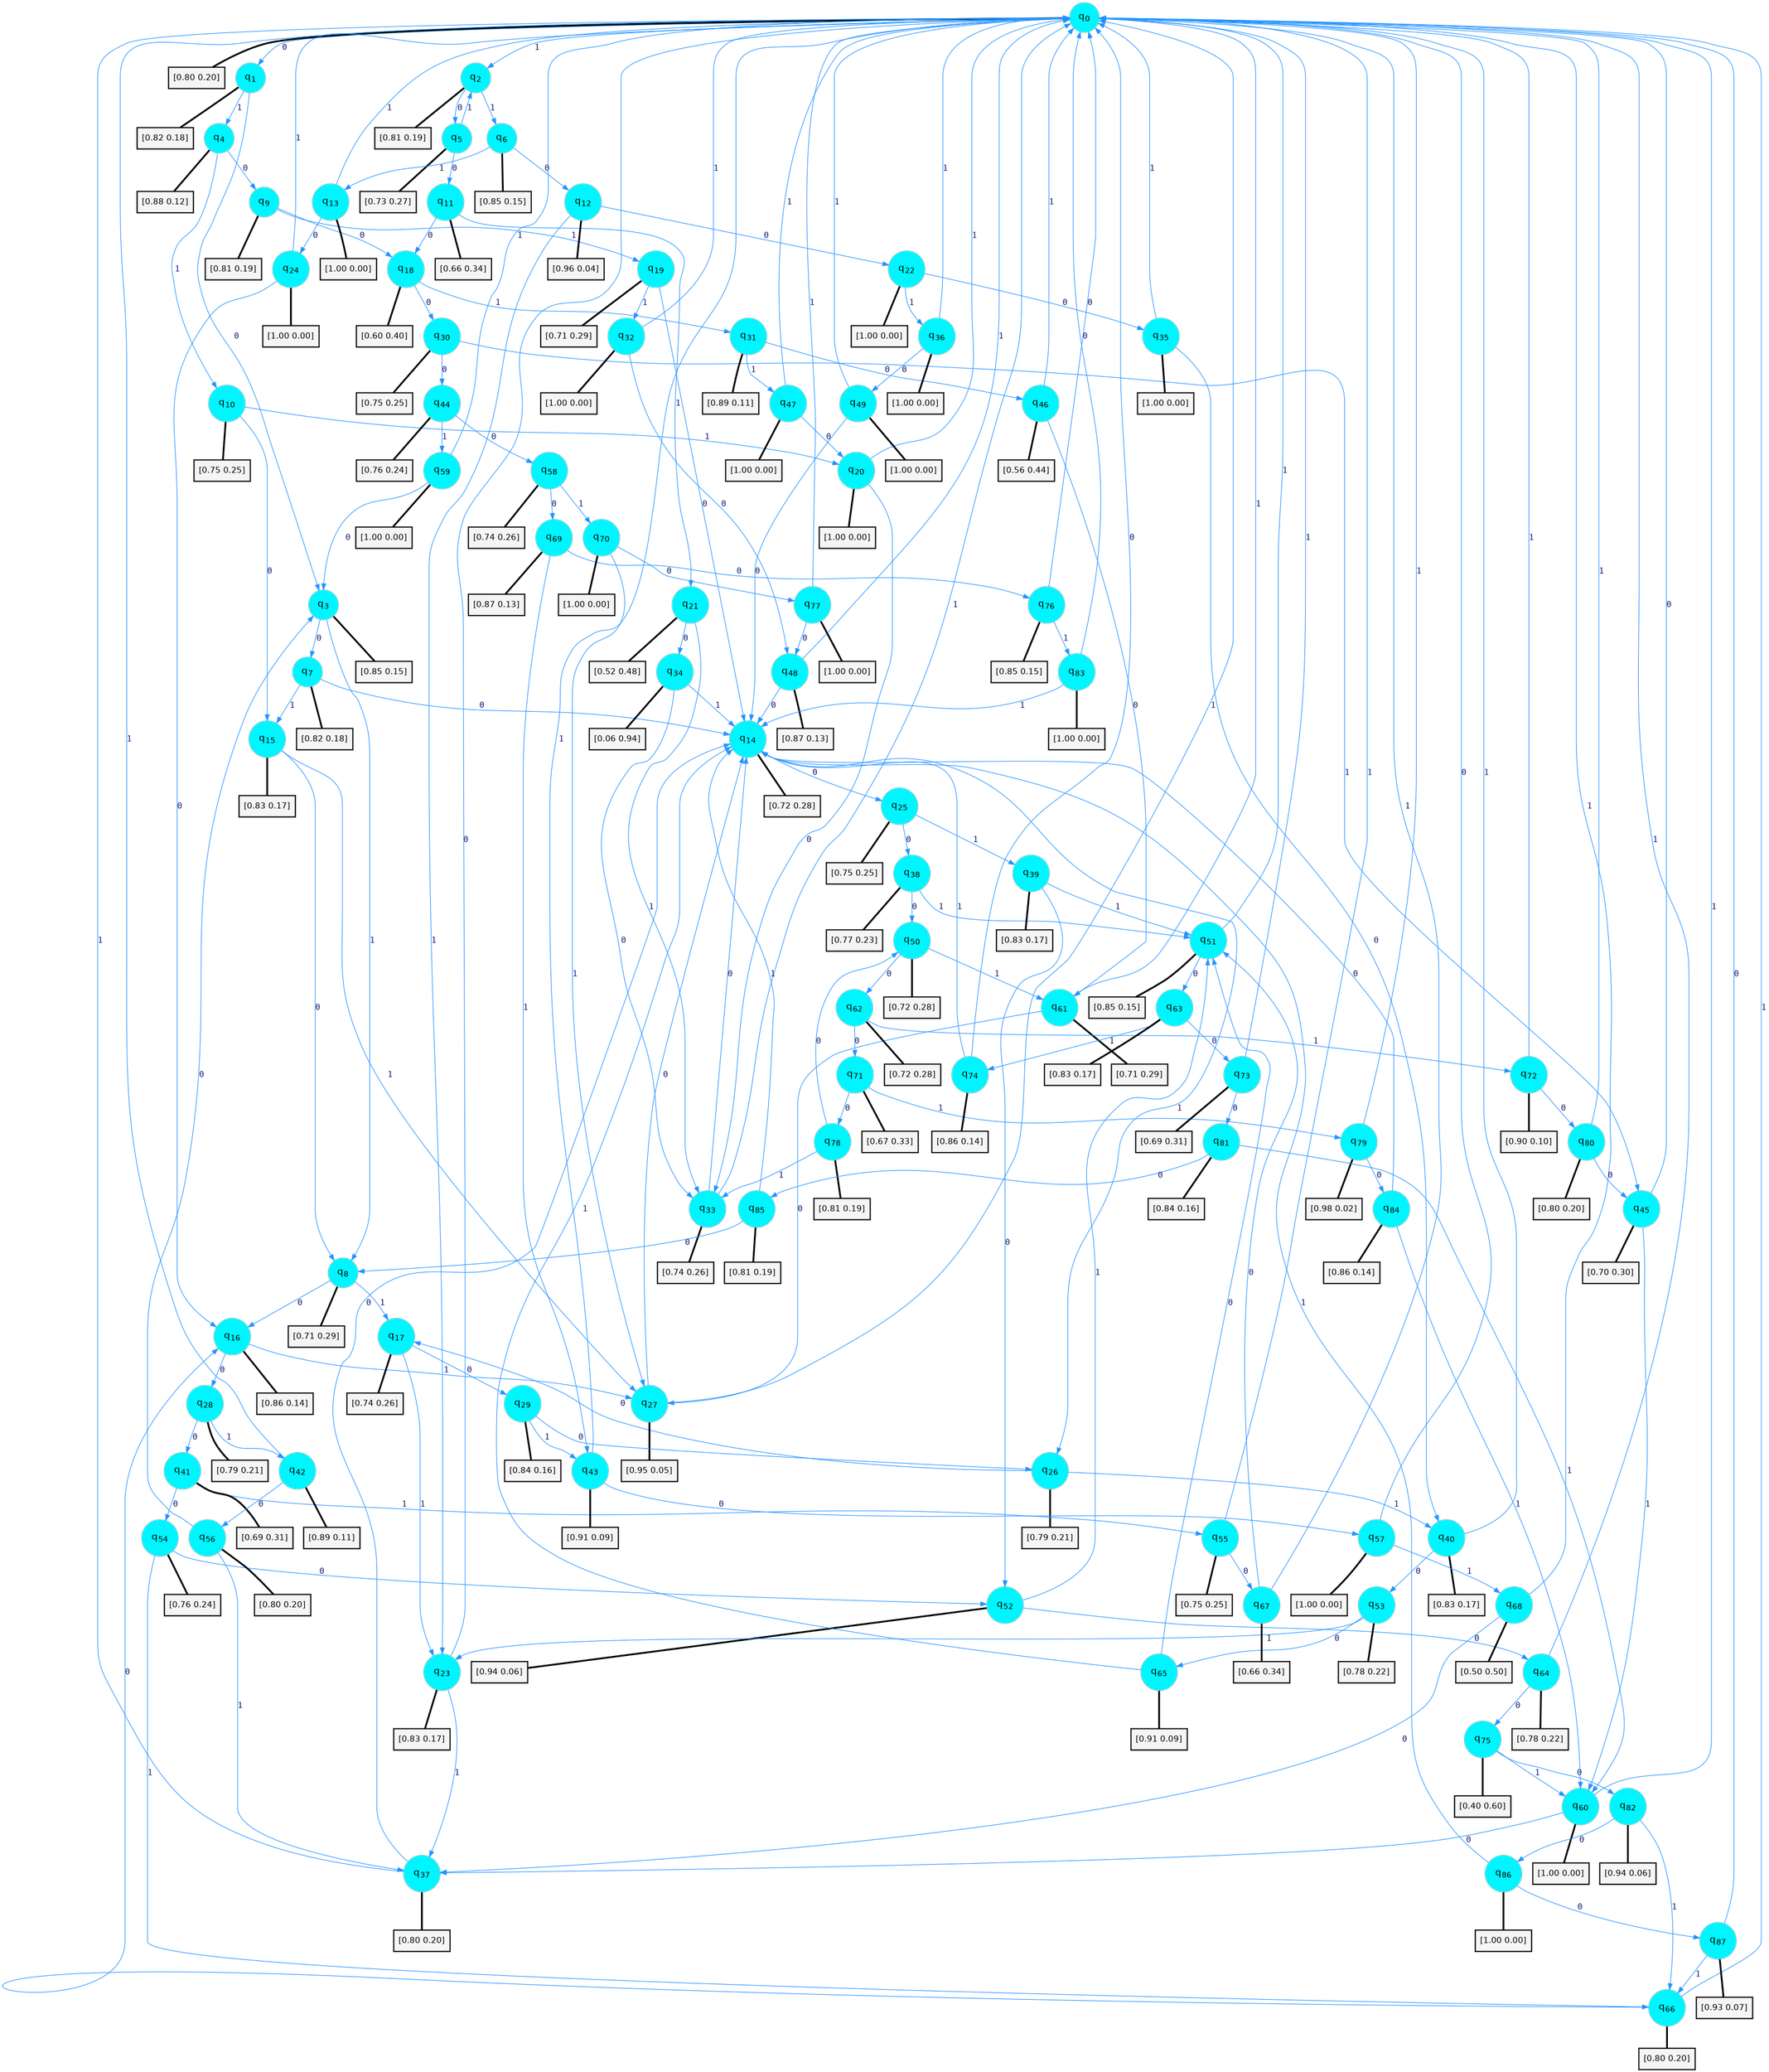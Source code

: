 digraph G {
graph [
bgcolor=transparent, dpi=300, rankdir=TD, size="40,25"];
node [
color=gray, fillcolor=turquoise1, fontcolor=black, fontname=Helvetica, fontsize=16, fontweight=bold, shape=circle, style=filled];
edge [
arrowsize=1, color=dodgerblue1, fontcolor=midnightblue, fontname=courier, fontweight=bold, penwidth=1, style=solid, weight=20];
0[label=<q<SUB>0</SUB>>];
1[label=<q<SUB>1</SUB>>];
2[label=<q<SUB>2</SUB>>];
3[label=<q<SUB>3</SUB>>];
4[label=<q<SUB>4</SUB>>];
5[label=<q<SUB>5</SUB>>];
6[label=<q<SUB>6</SUB>>];
7[label=<q<SUB>7</SUB>>];
8[label=<q<SUB>8</SUB>>];
9[label=<q<SUB>9</SUB>>];
10[label=<q<SUB>10</SUB>>];
11[label=<q<SUB>11</SUB>>];
12[label=<q<SUB>12</SUB>>];
13[label=<q<SUB>13</SUB>>];
14[label=<q<SUB>14</SUB>>];
15[label=<q<SUB>15</SUB>>];
16[label=<q<SUB>16</SUB>>];
17[label=<q<SUB>17</SUB>>];
18[label=<q<SUB>18</SUB>>];
19[label=<q<SUB>19</SUB>>];
20[label=<q<SUB>20</SUB>>];
21[label=<q<SUB>21</SUB>>];
22[label=<q<SUB>22</SUB>>];
23[label=<q<SUB>23</SUB>>];
24[label=<q<SUB>24</SUB>>];
25[label=<q<SUB>25</SUB>>];
26[label=<q<SUB>26</SUB>>];
27[label=<q<SUB>27</SUB>>];
28[label=<q<SUB>28</SUB>>];
29[label=<q<SUB>29</SUB>>];
30[label=<q<SUB>30</SUB>>];
31[label=<q<SUB>31</SUB>>];
32[label=<q<SUB>32</SUB>>];
33[label=<q<SUB>33</SUB>>];
34[label=<q<SUB>34</SUB>>];
35[label=<q<SUB>35</SUB>>];
36[label=<q<SUB>36</SUB>>];
37[label=<q<SUB>37</SUB>>];
38[label=<q<SUB>38</SUB>>];
39[label=<q<SUB>39</SUB>>];
40[label=<q<SUB>40</SUB>>];
41[label=<q<SUB>41</SUB>>];
42[label=<q<SUB>42</SUB>>];
43[label=<q<SUB>43</SUB>>];
44[label=<q<SUB>44</SUB>>];
45[label=<q<SUB>45</SUB>>];
46[label=<q<SUB>46</SUB>>];
47[label=<q<SUB>47</SUB>>];
48[label=<q<SUB>48</SUB>>];
49[label=<q<SUB>49</SUB>>];
50[label=<q<SUB>50</SUB>>];
51[label=<q<SUB>51</SUB>>];
52[label=<q<SUB>52</SUB>>];
53[label=<q<SUB>53</SUB>>];
54[label=<q<SUB>54</SUB>>];
55[label=<q<SUB>55</SUB>>];
56[label=<q<SUB>56</SUB>>];
57[label=<q<SUB>57</SUB>>];
58[label=<q<SUB>58</SUB>>];
59[label=<q<SUB>59</SUB>>];
60[label=<q<SUB>60</SUB>>];
61[label=<q<SUB>61</SUB>>];
62[label=<q<SUB>62</SUB>>];
63[label=<q<SUB>63</SUB>>];
64[label=<q<SUB>64</SUB>>];
65[label=<q<SUB>65</SUB>>];
66[label=<q<SUB>66</SUB>>];
67[label=<q<SUB>67</SUB>>];
68[label=<q<SUB>68</SUB>>];
69[label=<q<SUB>69</SUB>>];
70[label=<q<SUB>70</SUB>>];
71[label=<q<SUB>71</SUB>>];
72[label=<q<SUB>72</SUB>>];
73[label=<q<SUB>73</SUB>>];
74[label=<q<SUB>74</SUB>>];
75[label=<q<SUB>75</SUB>>];
76[label=<q<SUB>76</SUB>>];
77[label=<q<SUB>77</SUB>>];
78[label=<q<SUB>78</SUB>>];
79[label=<q<SUB>79</SUB>>];
80[label=<q<SUB>80</SUB>>];
81[label=<q<SUB>81</SUB>>];
82[label=<q<SUB>82</SUB>>];
83[label=<q<SUB>83</SUB>>];
84[label=<q<SUB>84</SUB>>];
85[label=<q<SUB>85</SUB>>];
86[label=<q<SUB>86</SUB>>];
87[label=<q<SUB>87</SUB>>];
88[label="[0.80 0.20]", shape=box,fontcolor=black, fontname=Helvetica, fontsize=14, penwidth=2, fillcolor=whitesmoke,color=black];
89[label="[0.82 0.18]", shape=box,fontcolor=black, fontname=Helvetica, fontsize=14, penwidth=2, fillcolor=whitesmoke,color=black];
90[label="[0.81 0.19]", shape=box,fontcolor=black, fontname=Helvetica, fontsize=14, penwidth=2, fillcolor=whitesmoke,color=black];
91[label="[0.85 0.15]", shape=box,fontcolor=black, fontname=Helvetica, fontsize=14, penwidth=2, fillcolor=whitesmoke,color=black];
92[label="[0.88 0.12]", shape=box,fontcolor=black, fontname=Helvetica, fontsize=14, penwidth=2, fillcolor=whitesmoke,color=black];
93[label="[0.73 0.27]", shape=box,fontcolor=black, fontname=Helvetica, fontsize=14, penwidth=2, fillcolor=whitesmoke,color=black];
94[label="[0.85 0.15]", shape=box,fontcolor=black, fontname=Helvetica, fontsize=14, penwidth=2, fillcolor=whitesmoke,color=black];
95[label="[0.82 0.18]", shape=box,fontcolor=black, fontname=Helvetica, fontsize=14, penwidth=2, fillcolor=whitesmoke,color=black];
96[label="[0.71 0.29]", shape=box,fontcolor=black, fontname=Helvetica, fontsize=14, penwidth=2, fillcolor=whitesmoke,color=black];
97[label="[0.81 0.19]", shape=box,fontcolor=black, fontname=Helvetica, fontsize=14, penwidth=2, fillcolor=whitesmoke,color=black];
98[label="[0.75 0.25]", shape=box,fontcolor=black, fontname=Helvetica, fontsize=14, penwidth=2, fillcolor=whitesmoke,color=black];
99[label="[0.66 0.34]", shape=box,fontcolor=black, fontname=Helvetica, fontsize=14, penwidth=2, fillcolor=whitesmoke,color=black];
100[label="[0.96 0.04]", shape=box,fontcolor=black, fontname=Helvetica, fontsize=14, penwidth=2, fillcolor=whitesmoke,color=black];
101[label="[1.00 0.00]", shape=box,fontcolor=black, fontname=Helvetica, fontsize=14, penwidth=2, fillcolor=whitesmoke,color=black];
102[label="[0.72 0.28]", shape=box,fontcolor=black, fontname=Helvetica, fontsize=14, penwidth=2, fillcolor=whitesmoke,color=black];
103[label="[0.83 0.17]", shape=box,fontcolor=black, fontname=Helvetica, fontsize=14, penwidth=2, fillcolor=whitesmoke,color=black];
104[label="[0.86 0.14]", shape=box,fontcolor=black, fontname=Helvetica, fontsize=14, penwidth=2, fillcolor=whitesmoke,color=black];
105[label="[0.74 0.26]", shape=box,fontcolor=black, fontname=Helvetica, fontsize=14, penwidth=2, fillcolor=whitesmoke,color=black];
106[label="[0.60 0.40]", shape=box,fontcolor=black, fontname=Helvetica, fontsize=14, penwidth=2, fillcolor=whitesmoke,color=black];
107[label="[0.71 0.29]", shape=box,fontcolor=black, fontname=Helvetica, fontsize=14, penwidth=2, fillcolor=whitesmoke,color=black];
108[label="[1.00 0.00]", shape=box,fontcolor=black, fontname=Helvetica, fontsize=14, penwidth=2, fillcolor=whitesmoke,color=black];
109[label="[0.52 0.48]", shape=box,fontcolor=black, fontname=Helvetica, fontsize=14, penwidth=2, fillcolor=whitesmoke,color=black];
110[label="[1.00 0.00]", shape=box,fontcolor=black, fontname=Helvetica, fontsize=14, penwidth=2, fillcolor=whitesmoke,color=black];
111[label="[0.83 0.17]", shape=box,fontcolor=black, fontname=Helvetica, fontsize=14, penwidth=2, fillcolor=whitesmoke,color=black];
112[label="[1.00 0.00]", shape=box,fontcolor=black, fontname=Helvetica, fontsize=14, penwidth=2, fillcolor=whitesmoke,color=black];
113[label="[0.75 0.25]", shape=box,fontcolor=black, fontname=Helvetica, fontsize=14, penwidth=2, fillcolor=whitesmoke,color=black];
114[label="[0.79 0.21]", shape=box,fontcolor=black, fontname=Helvetica, fontsize=14, penwidth=2, fillcolor=whitesmoke,color=black];
115[label="[0.95 0.05]", shape=box,fontcolor=black, fontname=Helvetica, fontsize=14, penwidth=2, fillcolor=whitesmoke,color=black];
116[label="[0.79 0.21]", shape=box,fontcolor=black, fontname=Helvetica, fontsize=14, penwidth=2, fillcolor=whitesmoke,color=black];
117[label="[0.84 0.16]", shape=box,fontcolor=black, fontname=Helvetica, fontsize=14, penwidth=2, fillcolor=whitesmoke,color=black];
118[label="[0.75 0.25]", shape=box,fontcolor=black, fontname=Helvetica, fontsize=14, penwidth=2, fillcolor=whitesmoke,color=black];
119[label="[0.89 0.11]", shape=box,fontcolor=black, fontname=Helvetica, fontsize=14, penwidth=2, fillcolor=whitesmoke,color=black];
120[label="[1.00 0.00]", shape=box,fontcolor=black, fontname=Helvetica, fontsize=14, penwidth=2, fillcolor=whitesmoke,color=black];
121[label="[0.74 0.26]", shape=box,fontcolor=black, fontname=Helvetica, fontsize=14, penwidth=2, fillcolor=whitesmoke,color=black];
122[label="[0.06 0.94]", shape=box,fontcolor=black, fontname=Helvetica, fontsize=14, penwidth=2, fillcolor=whitesmoke,color=black];
123[label="[1.00 0.00]", shape=box,fontcolor=black, fontname=Helvetica, fontsize=14, penwidth=2, fillcolor=whitesmoke,color=black];
124[label="[1.00 0.00]", shape=box,fontcolor=black, fontname=Helvetica, fontsize=14, penwidth=2, fillcolor=whitesmoke,color=black];
125[label="[0.80 0.20]", shape=box,fontcolor=black, fontname=Helvetica, fontsize=14, penwidth=2, fillcolor=whitesmoke,color=black];
126[label="[0.77 0.23]", shape=box,fontcolor=black, fontname=Helvetica, fontsize=14, penwidth=2, fillcolor=whitesmoke,color=black];
127[label="[0.83 0.17]", shape=box,fontcolor=black, fontname=Helvetica, fontsize=14, penwidth=2, fillcolor=whitesmoke,color=black];
128[label="[0.83 0.17]", shape=box,fontcolor=black, fontname=Helvetica, fontsize=14, penwidth=2, fillcolor=whitesmoke,color=black];
129[label="[0.69 0.31]", shape=box,fontcolor=black, fontname=Helvetica, fontsize=14, penwidth=2, fillcolor=whitesmoke,color=black];
130[label="[0.89 0.11]", shape=box,fontcolor=black, fontname=Helvetica, fontsize=14, penwidth=2, fillcolor=whitesmoke,color=black];
131[label="[0.91 0.09]", shape=box,fontcolor=black, fontname=Helvetica, fontsize=14, penwidth=2, fillcolor=whitesmoke,color=black];
132[label="[0.76 0.24]", shape=box,fontcolor=black, fontname=Helvetica, fontsize=14, penwidth=2, fillcolor=whitesmoke,color=black];
133[label="[0.70 0.30]", shape=box,fontcolor=black, fontname=Helvetica, fontsize=14, penwidth=2, fillcolor=whitesmoke,color=black];
134[label="[0.56 0.44]", shape=box,fontcolor=black, fontname=Helvetica, fontsize=14, penwidth=2, fillcolor=whitesmoke,color=black];
135[label="[1.00 0.00]", shape=box,fontcolor=black, fontname=Helvetica, fontsize=14, penwidth=2, fillcolor=whitesmoke,color=black];
136[label="[0.87 0.13]", shape=box,fontcolor=black, fontname=Helvetica, fontsize=14, penwidth=2, fillcolor=whitesmoke,color=black];
137[label="[1.00 0.00]", shape=box,fontcolor=black, fontname=Helvetica, fontsize=14, penwidth=2, fillcolor=whitesmoke,color=black];
138[label="[0.72 0.28]", shape=box,fontcolor=black, fontname=Helvetica, fontsize=14, penwidth=2, fillcolor=whitesmoke,color=black];
139[label="[0.85 0.15]", shape=box,fontcolor=black, fontname=Helvetica, fontsize=14, penwidth=2, fillcolor=whitesmoke,color=black];
140[label="[0.94 0.06]", shape=box,fontcolor=black, fontname=Helvetica, fontsize=14, penwidth=2, fillcolor=whitesmoke,color=black];
141[label="[0.78 0.22]", shape=box,fontcolor=black, fontname=Helvetica, fontsize=14, penwidth=2, fillcolor=whitesmoke,color=black];
142[label="[0.76 0.24]", shape=box,fontcolor=black, fontname=Helvetica, fontsize=14, penwidth=2, fillcolor=whitesmoke,color=black];
143[label="[0.75 0.25]", shape=box,fontcolor=black, fontname=Helvetica, fontsize=14, penwidth=2, fillcolor=whitesmoke,color=black];
144[label="[0.80 0.20]", shape=box,fontcolor=black, fontname=Helvetica, fontsize=14, penwidth=2, fillcolor=whitesmoke,color=black];
145[label="[1.00 0.00]", shape=box,fontcolor=black, fontname=Helvetica, fontsize=14, penwidth=2, fillcolor=whitesmoke,color=black];
146[label="[0.74 0.26]", shape=box,fontcolor=black, fontname=Helvetica, fontsize=14, penwidth=2, fillcolor=whitesmoke,color=black];
147[label="[1.00 0.00]", shape=box,fontcolor=black, fontname=Helvetica, fontsize=14, penwidth=2, fillcolor=whitesmoke,color=black];
148[label="[1.00 0.00]", shape=box,fontcolor=black, fontname=Helvetica, fontsize=14, penwidth=2, fillcolor=whitesmoke,color=black];
149[label="[0.71 0.29]", shape=box,fontcolor=black, fontname=Helvetica, fontsize=14, penwidth=2, fillcolor=whitesmoke,color=black];
150[label="[0.72 0.28]", shape=box,fontcolor=black, fontname=Helvetica, fontsize=14, penwidth=2, fillcolor=whitesmoke,color=black];
151[label="[0.83 0.17]", shape=box,fontcolor=black, fontname=Helvetica, fontsize=14, penwidth=2, fillcolor=whitesmoke,color=black];
152[label="[0.78 0.22]", shape=box,fontcolor=black, fontname=Helvetica, fontsize=14, penwidth=2, fillcolor=whitesmoke,color=black];
153[label="[0.91 0.09]", shape=box,fontcolor=black, fontname=Helvetica, fontsize=14, penwidth=2, fillcolor=whitesmoke,color=black];
154[label="[0.80 0.20]", shape=box,fontcolor=black, fontname=Helvetica, fontsize=14, penwidth=2, fillcolor=whitesmoke,color=black];
155[label="[0.66 0.34]", shape=box,fontcolor=black, fontname=Helvetica, fontsize=14, penwidth=2, fillcolor=whitesmoke,color=black];
156[label="[0.50 0.50]", shape=box,fontcolor=black, fontname=Helvetica, fontsize=14, penwidth=2, fillcolor=whitesmoke,color=black];
157[label="[0.87 0.13]", shape=box,fontcolor=black, fontname=Helvetica, fontsize=14, penwidth=2, fillcolor=whitesmoke,color=black];
158[label="[1.00 0.00]", shape=box,fontcolor=black, fontname=Helvetica, fontsize=14, penwidth=2, fillcolor=whitesmoke,color=black];
159[label="[0.67 0.33]", shape=box,fontcolor=black, fontname=Helvetica, fontsize=14, penwidth=2, fillcolor=whitesmoke,color=black];
160[label="[0.90 0.10]", shape=box,fontcolor=black, fontname=Helvetica, fontsize=14, penwidth=2, fillcolor=whitesmoke,color=black];
161[label="[0.69 0.31]", shape=box,fontcolor=black, fontname=Helvetica, fontsize=14, penwidth=2, fillcolor=whitesmoke,color=black];
162[label="[0.86 0.14]", shape=box,fontcolor=black, fontname=Helvetica, fontsize=14, penwidth=2, fillcolor=whitesmoke,color=black];
163[label="[0.40 0.60]", shape=box,fontcolor=black, fontname=Helvetica, fontsize=14, penwidth=2, fillcolor=whitesmoke,color=black];
164[label="[0.85 0.15]", shape=box,fontcolor=black, fontname=Helvetica, fontsize=14, penwidth=2, fillcolor=whitesmoke,color=black];
165[label="[1.00 0.00]", shape=box,fontcolor=black, fontname=Helvetica, fontsize=14, penwidth=2, fillcolor=whitesmoke,color=black];
166[label="[0.81 0.19]", shape=box,fontcolor=black, fontname=Helvetica, fontsize=14, penwidth=2, fillcolor=whitesmoke,color=black];
167[label="[0.98 0.02]", shape=box,fontcolor=black, fontname=Helvetica, fontsize=14, penwidth=2, fillcolor=whitesmoke,color=black];
168[label="[0.80 0.20]", shape=box,fontcolor=black, fontname=Helvetica, fontsize=14, penwidth=2, fillcolor=whitesmoke,color=black];
169[label="[0.84 0.16]", shape=box,fontcolor=black, fontname=Helvetica, fontsize=14, penwidth=2, fillcolor=whitesmoke,color=black];
170[label="[0.94 0.06]", shape=box,fontcolor=black, fontname=Helvetica, fontsize=14, penwidth=2, fillcolor=whitesmoke,color=black];
171[label="[1.00 0.00]", shape=box,fontcolor=black, fontname=Helvetica, fontsize=14, penwidth=2, fillcolor=whitesmoke,color=black];
172[label="[0.86 0.14]", shape=box,fontcolor=black, fontname=Helvetica, fontsize=14, penwidth=2, fillcolor=whitesmoke,color=black];
173[label="[0.81 0.19]", shape=box,fontcolor=black, fontname=Helvetica, fontsize=14, penwidth=2, fillcolor=whitesmoke,color=black];
174[label="[1.00 0.00]", shape=box,fontcolor=black, fontname=Helvetica, fontsize=14, penwidth=2, fillcolor=whitesmoke,color=black];
175[label="[0.93 0.07]", shape=box,fontcolor=black, fontname=Helvetica, fontsize=14, penwidth=2, fillcolor=whitesmoke,color=black];
0->1 [label=0];
0->2 [label=1];
0->88 [arrowhead=none, penwidth=3,color=black];
1->3 [label=0];
1->4 [label=1];
1->89 [arrowhead=none, penwidth=3,color=black];
2->5 [label=0];
2->6 [label=1];
2->90 [arrowhead=none, penwidth=3,color=black];
3->7 [label=0];
3->8 [label=1];
3->91 [arrowhead=none, penwidth=3,color=black];
4->9 [label=0];
4->10 [label=1];
4->92 [arrowhead=none, penwidth=3,color=black];
5->11 [label=0];
5->2 [label=1];
5->93 [arrowhead=none, penwidth=3,color=black];
6->12 [label=0];
6->13 [label=1];
6->94 [arrowhead=none, penwidth=3,color=black];
7->14 [label=0];
7->15 [label=1];
7->95 [arrowhead=none, penwidth=3,color=black];
8->16 [label=0];
8->17 [label=1];
8->96 [arrowhead=none, penwidth=3,color=black];
9->18 [label=0];
9->19 [label=1];
9->97 [arrowhead=none, penwidth=3,color=black];
10->15 [label=0];
10->20 [label=1];
10->98 [arrowhead=none, penwidth=3,color=black];
11->18 [label=0];
11->21 [label=1];
11->99 [arrowhead=none, penwidth=3,color=black];
12->22 [label=0];
12->23 [label=1];
12->100 [arrowhead=none, penwidth=3,color=black];
13->24 [label=0];
13->0 [label=1];
13->101 [arrowhead=none, penwidth=3,color=black];
14->25 [label=0];
14->26 [label=1];
14->102 [arrowhead=none, penwidth=3,color=black];
15->8 [label=0];
15->27 [label=1];
15->103 [arrowhead=none, penwidth=3,color=black];
16->28 [label=0];
16->27 [label=1];
16->104 [arrowhead=none, penwidth=3,color=black];
17->29 [label=0];
17->23 [label=1];
17->105 [arrowhead=none, penwidth=3,color=black];
18->30 [label=0];
18->31 [label=1];
18->106 [arrowhead=none, penwidth=3,color=black];
19->14 [label=0];
19->32 [label=1];
19->107 [arrowhead=none, penwidth=3,color=black];
20->33 [label=0];
20->0 [label=1];
20->108 [arrowhead=none, penwidth=3,color=black];
21->34 [label=0];
21->33 [label=1];
21->109 [arrowhead=none, penwidth=3,color=black];
22->35 [label=0];
22->36 [label=1];
22->110 [arrowhead=none, penwidth=3,color=black];
23->0 [label=0];
23->37 [label=1];
23->111 [arrowhead=none, penwidth=3,color=black];
24->16 [label=0];
24->0 [label=1];
24->112 [arrowhead=none, penwidth=3,color=black];
25->38 [label=0];
25->39 [label=1];
25->113 [arrowhead=none, penwidth=3,color=black];
26->17 [label=0];
26->40 [label=1];
26->114 [arrowhead=none, penwidth=3,color=black];
27->14 [label=0];
27->0 [label=1];
27->115 [arrowhead=none, penwidth=3,color=black];
28->41 [label=0];
28->42 [label=1];
28->116 [arrowhead=none, penwidth=3,color=black];
29->26 [label=0];
29->43 [label=1];
29->117 [arrowhead=none, penwidth=3,color=black];
30->44 [label=0];
30->45 [label=1];
30->118 [arrowhead=none, penwidth=3,color=black];
31->46 [label=0];
31->47 [label=1];
31->119 [arrowhead=none, penwidth=3,color=black];
32->48 [label=0];
32->0 [label=1];
32->120 [arrowhead=none, penwidth=3,color=black];
33->14 [label=0];
33->0 [label=1];
33->121 [arrowhead=none, penwidth=3,color=black];
34->33 [label=0];
34->14 [label=1];
34->122 [arrowhead=none, penwidth=3,color=black];
35->40 [label=0];
35->0 [label=1];
35->123 [arrowhead=none, penwidth=3,color=black];
36->49 [label=0];
36->0 [label=1];
36->124 [arrowhead=none, penwidth=3,color=black];
37->14 [label=0];
37->0 [label=1];
37->125 [arrowhead=none, penwidth=3,color=black];
38->50 [label=0];
38->51 [label=1];
38->126 [arrowhead=none, penwidth=3,color=black];
39->52 [label=0];
39->51 [label=1];
39->127 [arrowhead=none, penwidth=3,color=black];
40->53 [label=0];
40->0 [label=1];
40->128 [arrowhead=none, penwidth=3,color=black];
41->54 [label=0];
41->55 [label=1];
41->129 [arrowhead=none, penwidth=3,color=black];
42->56 [label=0];
42->0 [label=1];
42->130 [arrowhead=none, penwidth=3,color=black];
43->57 [label=0];
43->0 [label=1];
43->131 [arrowhead=none, penwidth=3,color=black];
44->58 [label=0];
44->59 [label=1];
44->132 [arrowhead=none, penwidth=3,color=black];
45->0 [label=0];
45->60 [label=1];
45->133 [arrowhead=none, penwidth=3,color=black];
46->61 [label=0];
46->0 [label=1];
46->134 [arrowhead=none, penwidth=3,color=black];
47->20 [label=0];
47->0 [label=1];
47->135 [arrowhead=none, penwidth=3,color=black];
48->14 [label=0];
48->0 [label=1];
48->136 [arrowhead=none, penwidth=3,color=black];
49->14 [label=0];
49->0 [label=1];
49->137 [arrowhead=none, penwidth=3,color=black];
50->62 [label=0];
50->61 [label=1];
50->138 [arrowhead=none, penwidth=3,color=black];
51->63 [label=0];
51->0 [label=1];
51->139 [arrowhead=none, penwidth=3,color=black];
52->64 [label=0];
52->51 [label=1];
52->140 [arrowhead=none, penwidth=3,color=black];
53->65 [label=0];
53->23 [label=1];
53->141 [arrowhead=none, penwidth=3,color=black];
54->52 [label=0];
54->66 [label=1];
54->142 [arrowhead=none, penwidth=3,color=black];
55->67 [label=0];
55->0 [label=1];
55->143 [arrowhead=none, penwidth=3,color=black];
56->3 [label=0];
56->37 [label=1];
56->144 [arrowhead=none, penwidth=3,color=black];
57->0 [label=0];
57->68 [label=1];
57->145 [arrowhead=none, penwidth=3,color=black];
58->69 [label=0];
58->70 [label=1];
58->146 [arrowhead=none, penwidth=3,color=black];
59->3 [label=0];
59->0 [label=1];
59->147 [arrowhead=none, penwidth=3,color=black];
60->37 [label=0];
60->0 [label=1];
60->148 [arrowhead=none, penwidth=3,color=black];
61->27 [label=0];
61->0 [label=1];
61->149 [arrowhead=none, penwidth=3,color=black];
62->71 [label=0];
62->72 [label=1];
62->150 [arrowhead=none, penwidth=3,color=black];
63->73 [label=0];
63->74 [label=1];
63->151 [arrowhead=none, penwidth=3,color=black];
64->75 [label=0];
64->0 [label=1];
64->152 [arrowhead=none, penwidth=3,color=black];
65->51 [label=0];
65->14 [label=1];
65->153 [arrowhead=none, penwidth=3,color=black];
66->16 [label=0];
66->0 [label=1];
66->154 [arrowhead=none, penwidth=3,color=black];
67->51 [label=0];
67->0 [label=1];
67->155 [arrowhead=none, penwidth=3,color=black];
68->37 [label=0];
68->0 [label=1];
68->156 [arrowhead=none, penwidth=3,color=black];
69->76 [label=0];
69->43 [label=1];
69->157 [arrowhead=none, penwidth=3,color=black];
70->77 [label=0];
70->27 [label=1];
70->158 [arrowhead=none, penwidth=3,color=black];
71->78 [label=0];
71->79 [label=1];
71->159 [arrowhead=none, penwidth=3,color=black];
72->80 [label=0];
72->0 [label=1];
72->160 [arrowhead=none, penwidth=3,color=black];
73->81 [label=0];
73->0 [label=1];
73->161 [arrowhead=none, penwidth=3,color=black];
74->0 [label=0];
74->14 [label=1];
74->162 [arrowhead=none, penwidth=3,color=black];
75->82 [label=0];
75->60 [label=1];
75->163 [arrowhead=none, penwidth=3,color=black];
76->0 [label=0];
76->83 [label=1];
76->164 [arrowhead=none, penwidth=3,color=black];
77->48 [label=0];
77->0 [label=1];
77->165 [arrowhead=none, penwidth=3,color=black];
78->50 [label=0];
78->33 [label=1];
78->166 [arrowhead=none, penwidth=3,color=black];
79->84 [label=0];
79->0 [label=1];
79->167 [arrowhead=none, penwidth=3,color=black];
80->45 [label=0];
80->0 [label=1];
80->168 [arrowhead=none, penwidth=3,color=black];
81->85 [label=0];
81->60 [label=1];
81->169 [arrowhead=none, penwidth=3,color=black];
82->86 [label=0];
82->66 [label=1];
82->170 [arrowhead=none, penwidth=3,color=black];
83->0 [label=0];
83->14 [label=1];
83->171 [arrowhead=none, penwidth=3,color=black];
84->14 [label=0];
84->60 [label=1];
84->172 [arrowhead=none, penwidth=3,color=black];
85->8 [label=0];
85->14 [label=1];
85->173 [arrowhead=none, penwidth=3,color=black];
86->87 [label=0];
86->14 [label=1];
86->174 [arrowhead=none, penwidth=3,color=black];
87->0 [label=0];
87->66 [label=1];
87->175 [arrowhead=none, penwidth=3,color=black];
}

